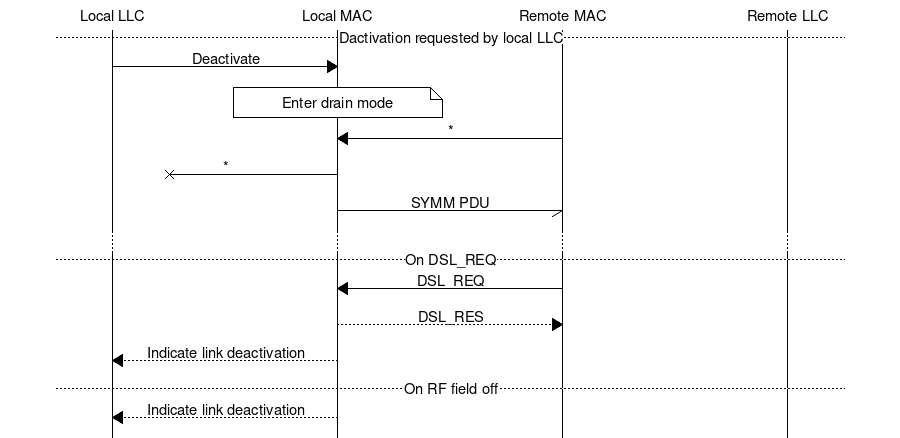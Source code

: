 msc {
    hscale = "1.5";

    ll [label="Local LLC"], lm [label="Local MAC"], rm [label="Remote MAC"], rl [label="Remote LLC"];

    --- [label="Dactivation requested by local LLC"];
    ll => lm [label="Deactivate"];
    lm note lm [label="Enter drain mode"];
    rm => lm [label="*"];
    lm -x ll [label="*"];
    lm -> rm [label="SYMM PDU"];
    ...;

    --- [label="On DSL_REQ"];
    rm => lm [label="DSL_REQ"];
    lm >> rm [label="DSL_RES"];
    lm >> ll [label="Indicate link deactivation"];
    
    --- [label="On RF field off"];
    lm >> ll [label="Indicate link deactivation"];
}
